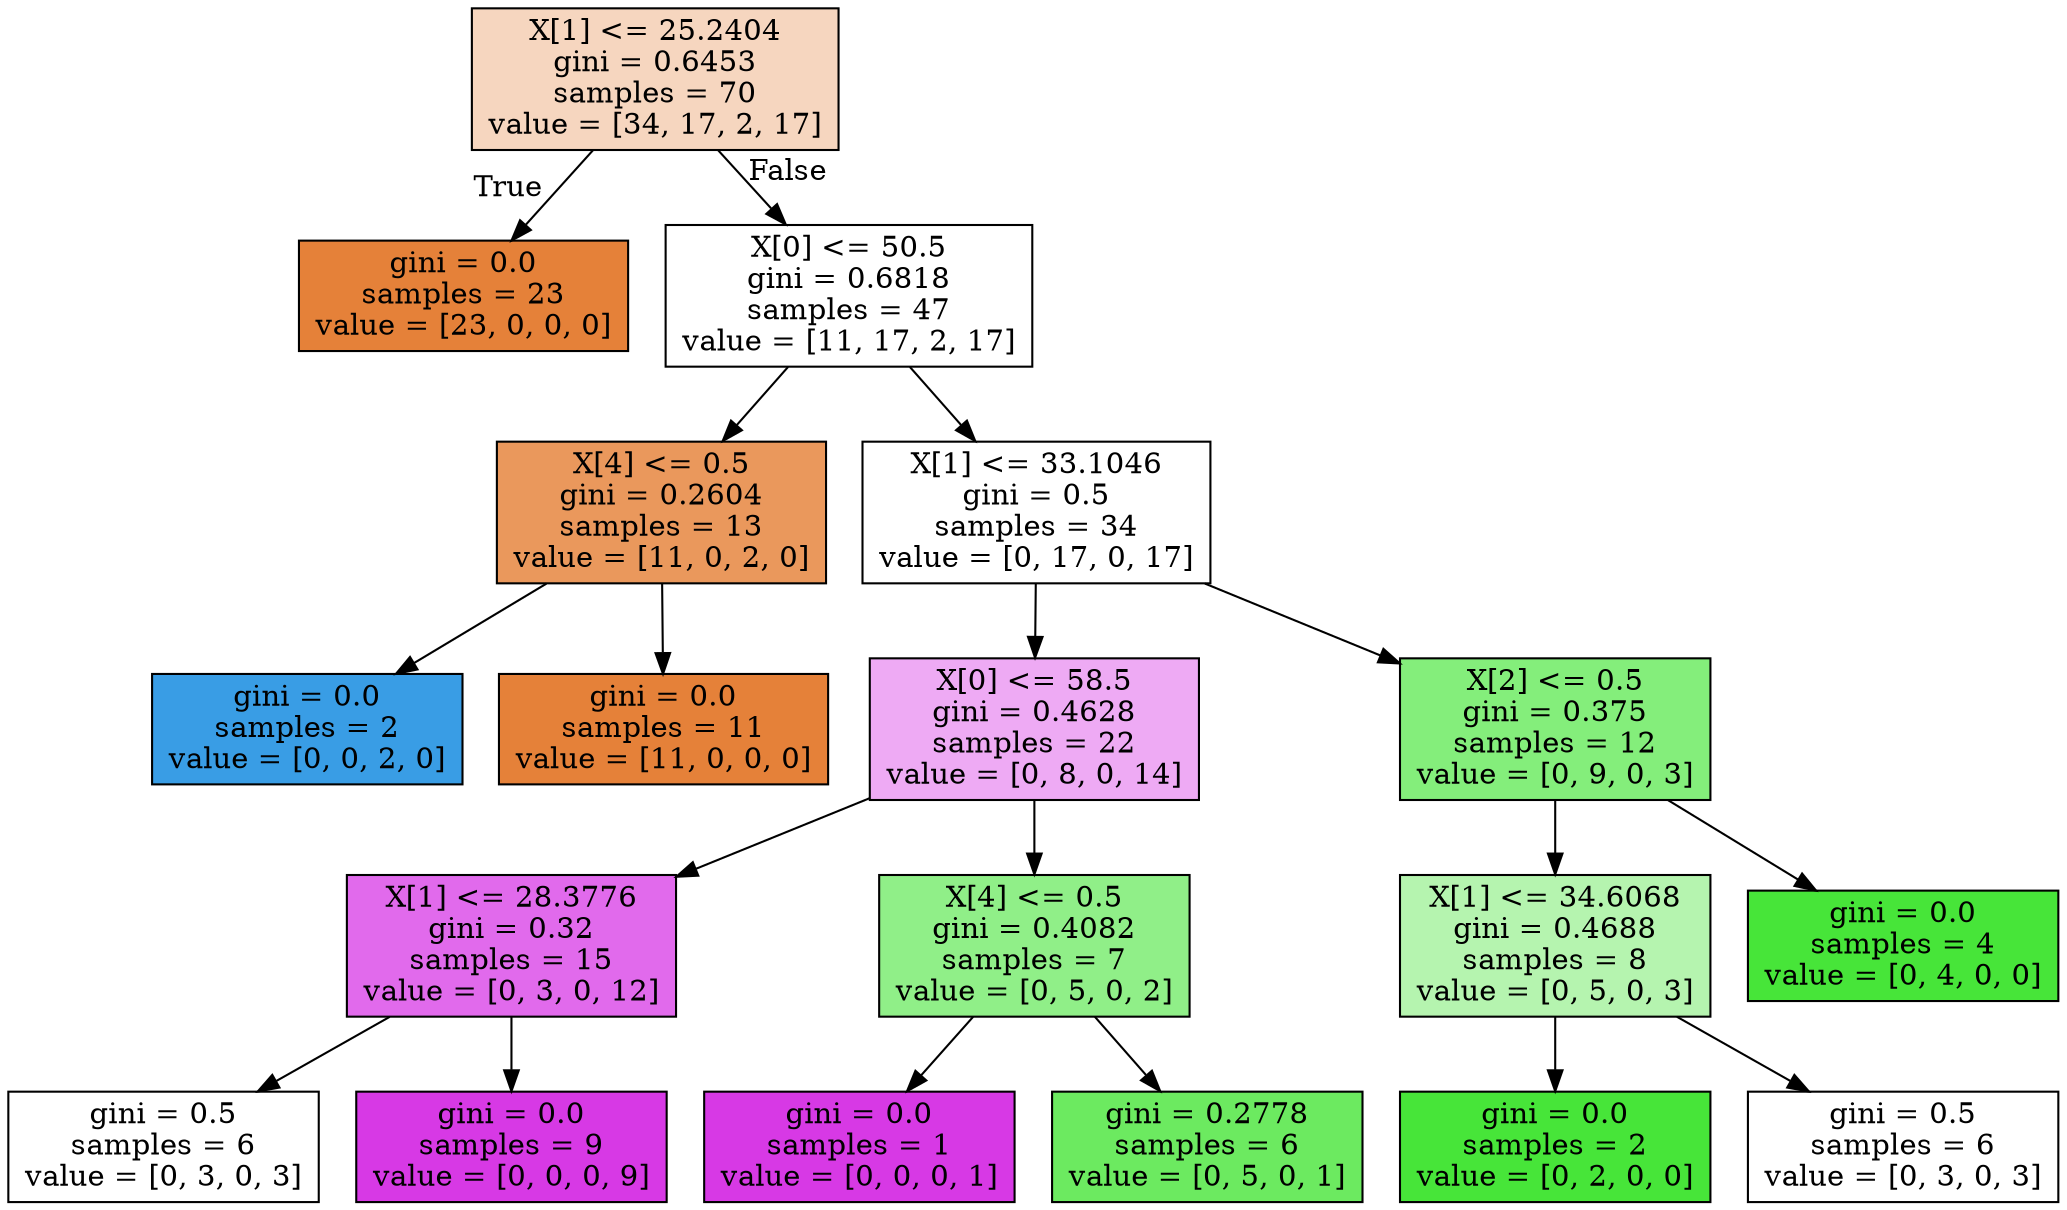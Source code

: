 digraph Tree {
node [shape=box, style="filled", color="black"] ;
0 [label="X[1] <= 25.2404\ngini = 0.6453\nsamples = 70\nvalue = [34, 17, 2, 17]", fillcolor="#e5813952"] ;
1 [label="gini = 0.0\nsamples = 23\nvalue = [23, 0, 0, 0]", fillcolor="#e58139ff"] ;
0 -> 1 [labeldistance=2.5, labelangle=45, headlabel="True"] ;
2 [label="X[0] <= 50.5\ngini = 0.6818\nsamples = 47\nvalue = [11, 17, 2, 17]", fillcolor="#47e53900"] ;
0 -> 2 [labeldistance=2.5, labelangle=-45, headlabel="False"] ;
3 [label="X[4] <= 0.5\ngini = 0.2604\nsamples = 13\nvalue = [11, 0, 2, 0]", fillcolor="#e58139d1"] ;
2 -> 3 ;
4 [label="gini = 0.0\nsamples = 2\nvalue = [0, 0, 2, 0]", fillcolor="#399de5ff"] ;
3 -> 4 ;
5 [label="gini = 0.0\nsamples = 11\nvalue = [11, 0, 0, 0]", fillcolor="#e58139ff"] ;
3 -> 5 ;
6 [label="X[1] <= 33.1046\ngini = 0.5\nsamples = 34\nvalue = [0, 17, 0, 17]", fillcolor="#47e53900"] ;
2 -> 6 ;
7 [label="X[0] <= 58.5\ngini = 0.4628\nsamples = 22\nvalue = [0, 8, 0, 14]", fillcolor="#d739e56d"] ;
6 -> 7 ;
8 [label="X[1] <= 28.3776\ngini = 0.32\nsamples = 15\nvalue = [0, 3, 0, 12]", fillcolor="#d739e5bf"] ;
7 -> 8 ;
9 [label="gini = 0.5\nsamples = 6\nvalue = [0, 3, 0, 3]", fillcolor="#47e53900"] ;
8 -> 9 ;
10 [label="gini = 0.0\nsamples = 9\nvalue = [0, 0, 0, 9]", fillcolor="#d739e5ff"] ;
8 -> 10 ;
11 [label="X[4] <= 0.5\ngini = 0.4082\nsamples = 7\nvalue = [0, 5, 0, 2]", fillcolor="#47e53999"] ;
7 -> 11 ;
12 [label="gini = 0.0\nsamples = 1\nvalue = [0, 0, 0, 1]", fillcolor="#d739e5ff"] ;
11 -> 12 ;
13 [label="gini = 0.2778\nsamples = 6\nvalue = [0, 5, 0, 1]", fillcolor="#47e539cc"] ;
11 -> 13 ;
14 [label="X[2] <= 0.5\ngini = 0.375\nsamples = 12\nvalue = [0, 9, 0, 3]", fillcolor="#47e539aa"] ;
6 -> 14 ;
15 [label="X[1] <= 34.6068\ngini = 0.4688\nsamples = 8\nvalue = [0, 5, 0, 3]", fillcolor="#47e53966"] ;
14 -> 15 ;
16 [label="gini = 0.0\nsamples = 2\nvalue = [0, 2, 0, 0]", fillcolor="#47e539ff"] ;
15 -> 16 ;
17 [label="gini = 0.5\nsamples = 6\nvalue = [0, 3, 0, 3]", fillcolor="#47e53900"] ;
15 -> 17 ;
18 [label="gini = 0.0\nsamples = 4\nvalue = [0, 4, 0, 0]", fillcolor="#47e539ff"] ;
14 -> 18 ;
}